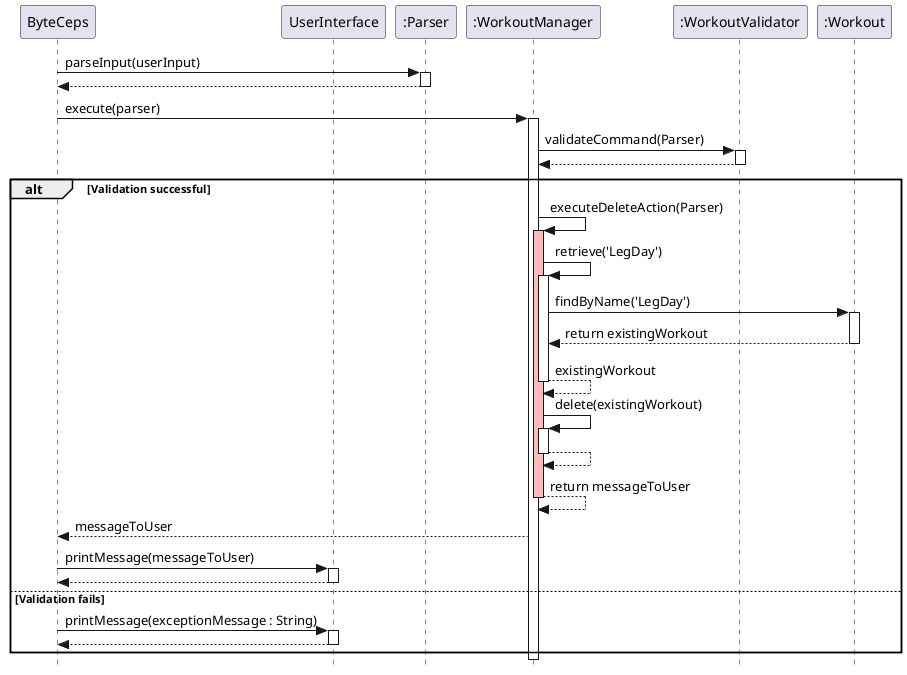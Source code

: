 @startuml SequenceDiagram

skinparam classAttributeIconSize 0
skinparam style strictuml

participant ByteCeps as User
participant UserInterface
participant ":Parser" as Parser
participant ":WorkoutManager" as WorkoutManager
participant ":WorkoutValidator" as Validator
participant ":Workout" as Workout

User -> Parser : parseInput(userInput)
activate Parser
User <-- Parser
deactivate Parser

User -> WorkoutManager : execute(parser)
activate WorkoutManager

WorkoutManager -> Validator : validateCommand(Parser)
activate Validator
Validator --> WorkoutManager :
deactivate Validator

alt Validation successful
    WorkoutManager -> WorkoutManager : executeDeleteAction(Parser)
    activate WorkoutManager #FFBBBB

    WorkoutManager -> WorkoutManager : retrieve('LegDay')
    activate WorkoutManager
    WorkoutManager -> Workout : findByName('LegDay')
    activate Workout
    Workout --> WorkoutManager : return existingWorkout
    deactivate Workout
    WorkoutManager --> WorkoutManager : existingWorkout
    deactivate WorkoutManager #FFBBBB

    WorkoutManager -> WorkoutManager : delete(existingWorkout)
    activate WorkoutManager
    WorkoutManager --> WorkoutManager :
    deactivate WorkoutManager


    WorkoutManager --> WorkoutManager : return messageToUser
    deactivate WorkoutManager #FFBBBB
    WorkoutManager --> User : messageToUser
    User -> UserInterface: printMessage(messageToUser)
    activate UserInterface
    UserInterface --> User
    deactivate UserInterface

else Validation fails
    User -> UserInterface: printMessage(exceptionMessage : String)
    activate UserInterface
    UserInterface --> User:
    deactivate UserInterface
end

deactivate WorkoutManager
deactivate Parser

@enduml

